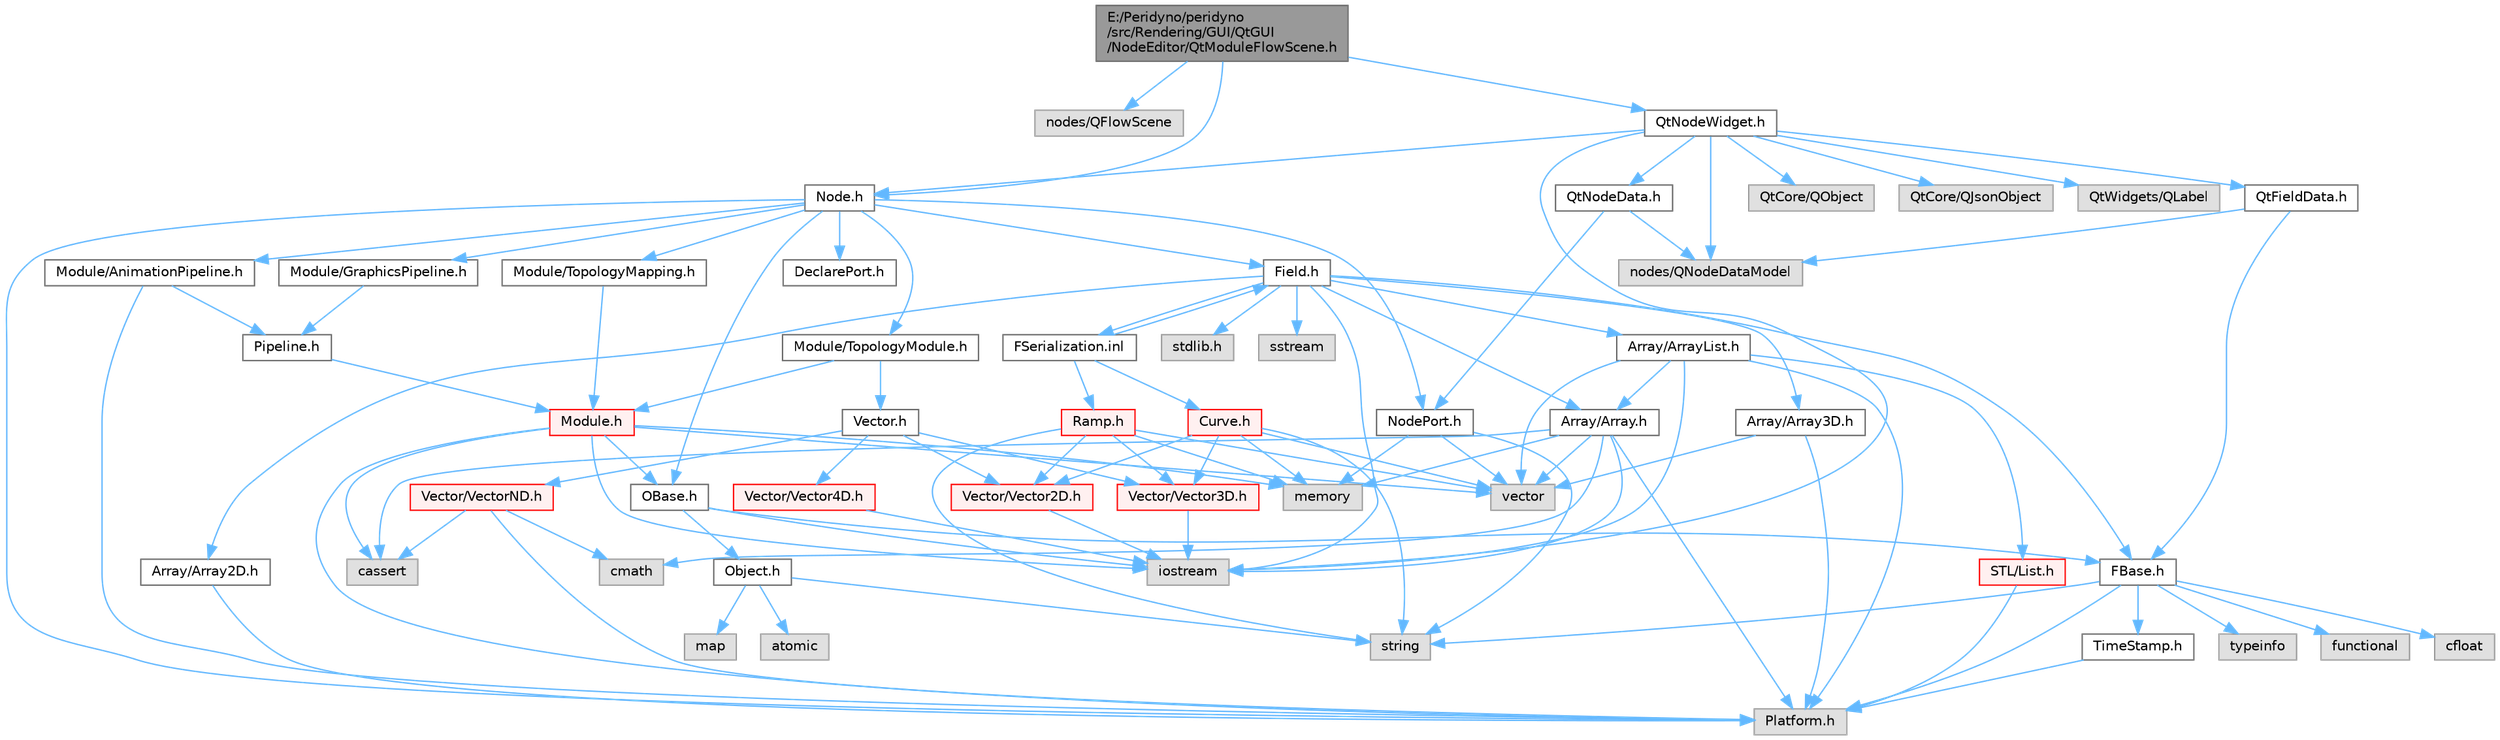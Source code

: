 digraph "E:/Peridyno/peridyno/src/Rendering/GUI/QtGUI/NodeEditor/QtModuleFlowScene.h"
{
 // LATEX_PDF_SIZE
  bgcolor="transparent";
  edge [fontname=Helvetica,fontsize=10,labelfontname=Helvetica,labelfontsize=10];
  node [fontname=Helvetica,fontsize=10,shape=box,height=0.2,width=0.4];
  Node1 [id="Node000001",label="E:/Peridyno/peridyno\l/src/Rendering/GUI/QtGUI\l/NodeEditor/QtModuleFlowScene.h",height=0.2,width=0.4,color="gray40", fillcolor="grey60", style="filled", fontcolor="black",tooltip=" "];
  Node1 -> Node2 [id="edge1_Node000001_Node000002",color="steelblue1",style="solid",tooltip=" "];
  Node2 [id="Node000002",label="nodes/QFlowScene",height=0.2,width=0.4,color="grey60", fillcolor="#E0E0E0", style="filled",tooltip=" "];
  Node1 -> Node3 [id="edge2_Node000001_Node000003",color="steelblue1",style="solid",tooltip=" "];
  Node3 [id="Node000003",label="Node.h",height=0.2,width=0.4,color="grey40", fillcolor="white", style="filled",URL="$_node_8h.html",tooltip=" "];
  Node3 -> Node4 [id="edge3_Node000003_Node000004",color="steelblue1",style="solid",tooltip=" "];
  Node4 [id="Node000004",label="OBase.h",height=0.2,width=0.4,color="grey40", fillcolor="white", style="filled",URL="$_o_base_8h.html",tooltip=" "];
  Node4 -> Node5 [id="edge4_Node000004_Node000005",color="steelblue1",style="solid",tooltip=" "];
  Node5 [id="Node000005",label="iostream",height=0.2,width=0.4,color="grey60", fillcolor="#E0E0E0", style="filled",tooltip=" "];
  Node4 -> Node6 [id="edge5_Node000004_Node000006",color="steelblue1",style="solid",tooltip=" "];
  Node6 [id="Node000006",label="FBase.h",height=0.2,width=0.4,color="grey40", fillcolor="white", style="filled",URL="$_f_base_8h.html",tooltip=" "];
  Node6 -> Node7 [id="edge6_Node000006_Node000007",color="steelblue1",style="solid",tooltip=" "];
  Node7 [id="Node000007",label="Platform.h",height=0.2,width=0.4,color="grey60", fillcolor="#E0E0E0", style="filled",tooltip=" "];
  Node6 -> Node8 [id="edge7_Node000006_Node000008",color="steelblue1",style="solid",tooltip=" "];
  Node8 [id="Node000008",label="TimeStamp.h",height=0.2,width=0.4,color="grey40", fillcolor="white", style="filled",URL="$_time_stamp_8h.html",tooltip=" "];
  Node8 -> Node7 [id="edge8_Node000008_Node000007",color="steelblue1",style="solid",tooltip=" "];
  Node6 -> Node9 [id="edge9_Node000006_Node000009",color="steelblue1",style="solid",tooltip=" "];
  Node9 [id="Node000009",label="typeinfo",height=0.2,width=0.4,color="grey60", fillcolor="#E0E0E0", style="filled",tooltip=" "];
  Node6 -> Node10 [id="edge10_Node000006_Node000010",color="steelblue1",style="solid",tooltip=" "];
  Node10 [id="Node000010",label="string",height=0.2,width=0.4,color="grey60", fillcolor="#E0E0E0", style="filled",tooltip=" "];
  Node6 -> Node11 [id="edge11_Node000006_Node000011",color="steelblue1",style="solid",tooltip=" "];
  Node11 [id="Node000011",label="functional",height=0.2,width=0.4,color="grey60", fillcolor="#E0E0E0", style="filled",tooltip=" "];
  Node6 -> Node12 [id="edge12_Node000006_Node000012",color="steelblue1",style="solid",tooltip=" "];
  Node12 [id="Node000012",label="cfloat",height=0.2,width=0.4,color="grey60", fillcolor="#E0E0E0", style="filled",tooltip=" "];
  Node4 -> Node13 [id="edge13_Node000004_Node000013",color="steelblue1",style="solid",tooltip=" "];
  Node13 [id="Node000013",label="Object.h",height=0.2,width=0.4,color="grey40", fillcolor="white", style="filled",URL="$_object_8h.html",tooltip=" "];
  Node13 -> Node10 [id="edge14_Node000013_Node000010",color="steelblue1",style="solid",tooltip=" "];
  Node13 -> Node14 [id="edge15_Node000013_Node000014",color="steelblue1",style="solid",tooltip=" "];
  Node14 [id="Node000014",label="atomic",height=0.2,width=0.4,color="grey60", fillcolor="#E0E0E0", style="filled",tooltip=" "];
  Node13 -> Node15 [id="edge16_Node000013_Node000015",color="steelblue1",style="solid",tooltip=" "];
  Node15 [id="Node000015",label="map",height=0.2,width=0.4,color="grey60", fillcolor="#E0E0E0", style="filled",tooltip=" "];
  Node3 -> Node16 [id="edge17_Node000003_Node000016",color="steelblue1",style="solid",tooltip=" "];
  Node16 [id="Node000016",label="Field.h",height=0.2,width=0.4,color="grey40", fillcolor="white", style="filled",URL="$_field_8h.html",tooltip=" "];
  Node16 -> Node5 [id="edge18_Node000016_Node000005",color="steelblue1",style="solid",tooltip=" "];
  Node16 -> Node17 [id="edge19_Node000016_Node000017",color="steelblue1",style="solid",tooltip=" "];
  Node17 [id="Node000017",label="stdlib.h",height=0.2,width=0.4,color="grey60", fillcolor="#E0E0E0", style="filled",tooltip=" "];
  Node16 -> Node18 [id="edge20_Node000016_Node000018",color="steelblue1",style="solid",tooltip=" "];
  Node18 [id="Node000018",label="sstream",height=0.2,width=0.4,color="grey60", fillcolor="#E0E0E0", style="filled",tooltip=" "];
  Node16 -> Node6 [id="edge21_Node000016_Node000006",color="steelblue1",style="solid",tooltip=" "];
  Node16 -> Node19 [id="edge22_Node000016_Node000019",color="steelblue1",style="solid",tooltip=" "];
  Node19 [id="Node000019",label="Array/Array.h",height=0.2,width=0.4,color="grey40", fillcolor="white", style="filled",URL="$_array_8h.html",tooltip=" "];
  Node19 -> Node7 [id="edge23_Node000019_Node000007",color="steelblue1",style="solid",tooltip=" "];
  Node19 -> Node20 [id="edge24_Node000019_Node000020",color="steelblue1",style="solid",tooltip=" "];
  Node20 [id="Node000020",label="cassert",height=0.2,width=0.4,color="grey60", fillcolor="#E0E0E0", style="filled",tooltip=" "];
  Node19 -> Node21 [id="edge25_Node000019_Node000021",color="steelblue1",style="solid",tooltip=" "];
  Node21 [id="Node000021",label="vector",height=0.2,width=0.4,color="grey60", fillcolor="#E0E0E0", style="filled",tooltip=" "];
  Node19 -> Node5 [id="edge26_Node000019_Node000005",color="steelblue1",style="solid",tooltip=" "];
  Node19 -> Node22 [id="edge27_Node000019_Node000022",color="steelblue1",style="solid",tooltip=" "];
  Node22 [id="Node000022",label="memory",height=0.2,width=0.4,color="grey60", fillcolor="#E0E0E0", style="filled",tooltip=" "];
  Node19 -> Node23 [id="edge28_Node000019_Node000023",color="steelblue1",style="solid",tooltip=" "];
  Node23 [id="Node000023",label="cmath",height=0.2,width=0.4,color="grey60", fillcolor="#E0E0E0", style="filled",tooltip=" "];
  Node16 -> Node24 [id="edge29_Node000016_Node000024",color="steelblue1",style="solid",tooltip=" "];
  Node24 [id="Node000024",label="Array/Array2D.h",height=0.2,width=0.4,color="grey40", fillcolor="white", style="filled",URL="$_array2_d_8h.html",tooltip=" "];
  Node24 -> Node7 [id="edge30_Node000024_Node000007",color="steelblue1",style="solid",tooltip=" "];
  Node16 -> Node25 [id="edge31_Node000016_Node000025",color="steelblue1",style="solid",tooltip=" "];
  Node25 [id="Node000025",label="Array/Array3D.h",height=0.2,width=0.4,color="grey40", fillcolor="white", style="filled",URL="$_array3_d_8h.html",tooltip=" "];
  Node25 -> Node7 [id="edge32_Node000025_Node000007",color="steelblue1",style="solid",tooltip=" "];
  Node25 -> Node21 [id="edge33_Node000025_Node000021",color="steelblue1",style="solid",tooltip=" "];
  Node16 -> Node26 [id="edge34_Node000016_Node000026",color="steelblue1",style="solid",tooltip=" "];
  Node26 [id="Node000026",label="Array/ArrayList.h",height=0.2,width=0.4,color="grey40", fillcolor="white", style="filled",URL="$_array_list_8h.html",tooltip=" "];
  Node26 -> Node21 [id="edge35_Node000026_Node000021",color="steelblue1",style="solid",tooltip=" "];
  Node26 -> Node5 [id="edge36_Node000026_Node000005",color="steelblue1",style="solid",tooltip=" "];
  Node26 -> Node7 [id="edge37_Node000026_Node000007",color="steelblue1",style="solid",tooltip=" "];
  Node26 -> Node27 [id="edge38_Node000026_Node000027",color="steelblue1",style="solid",tooltip=" "];
  Node27 [id="Node000027",label="STL/List.h",height=0.2,width=0.4,color="red", fillcolor="#FFF0F0", style="filled",URL="$_list_8h.html",tooltip=" "];
  Node27 -> Node7 [id="edge39_Node000027_Node000007",color="steelblue1",style="solid",tooltip=" "];
  Node26 -> Node19 [id="edge40_Node000026_Node000019",color="steelblue1",style="solid",tooltip=" "];
  Node16 -> Node67 [id="edge41_Node000016_Node000067",color="steelblue1",style="solid",tooltip=" "];
  Node67 [id="Node000067",label="FSerialization.inl",height=0.2,width=0.4,color="grey40", fillcolor="white", style="filled",URL="$_f_serialization_8inl.html",tooltip=" "];
  Node67 -> Node16 [id="edge42_Node000067_Node000016",color="steelblue1",style="solid",tooltip=" "];
  Node67 -> Node68 [id="edge43_Node000067_Node000068",color="steelblue1",style="solid",tooltip=" "];
  Node68 [id="Node000068",label="Ramp.h",height=0.2,width=0.4,color="red", fillcolor="#FFF0F0", style="filled",URL="$_ramp_8h.html",tooltip=" "];
  Node68 -> Node21 [id="edge44_Node000068_Node000021",color="steelblue1",style="solid",tooltip=" "];
  Node68 -> Node22 [id="edge45_Node000068_Node000022",color="steelblue1",style="solid",tooltip=" "];
  Node68 -> Node10 [id="edge46_Node000068_Node000010",color="steelblue1",style="solid",tooltip=" "];
  Node68 -> Node32 [id="edge47_Node000068_Node000032",color="steelblue1",style="solid",tooltip=" "];
  Node32 [id="Node000032",label="Vector/Vector2D.h",height=0.2,width=0.4,color="red", fillcolor="#FFF0F0", style="filled",URL="$_vector2_d_8h.html",tooltip=" "];
  Node32 -> Node5 [id="edge48_Node000032_Node000005",color="steelblue1",style="solid",tooltip=" "];
  Node68 -> Node38 [id="edge49_Node000068_Node000038",color="steelblue1",style="solid",tooltip=" "];
  Node38 [id="Node000038",label="Vector/Vector3D.h",height=0.2,width=0.4,color="red", fillcolor="#FFF0F0", style="filled",URL="$_vector3_d_8h.html",tooltip=" "];
  Node38 -> Node5 [id="edge50_Node000038_Node000005",color="steelblue1",style="solid",tooltip=" "];
  Node67 -> Node70 [id="edge51_Node000067_Node000070",color="steelblue1",style="solid",tooltip=" "];
  Node70 [id="Node000070",label="Curve.h",height=0.2,width=0.4,color="red", fillcolor="#FFF0F0", style="filled",URL="$_curve_8h.html",tooltip=" "];
  Node70 -> Node21 [id="edge52_Node000070_Node000021",color="steelblue1",style="solid",tooltip=" "];
  Node70 -> Node22 [id="edge53_Node000070_Node000022",color="steelblue1",style="solid",tooltip=" "];
  Node70 -> Node10 [id="edge54_Node000070_Node000010",color="steelblue1",style="solid",tooltip=" "];
  Node70 -> Node32 [id="edge55_Node000070_Node000032",color="steelblue1",style="solid",tooltip=" "];
  Node70 -> Node38 [id="edge56_Node000070_Node000038",color="steelblue1",style="solid",tooltip=" "];
  Node3 -> Node7 [id="edge57_Node000003_Node000007",color="steelblue1",style="solid",tooltip=" "];
  Node3 -> Node71 [id="edge58_Node000003_Node000071",color="steelblue1",style="solid",tooltip=" "];
  Node71 [id="Node000071",label="DeclarePort.h",height=0.2,width=0.4,color="grey40", fillcolor="white", style="filled",URL="$_declare_port_8h.html",tooltip=" "];
  Node3 -> Node72 [id="edge59_Node000003_Node000072",color="steelblue1",style="solid",tooltip=" "];
  Node72 [id="Node000072",label="NodePort.h",height=0.2,width=0.4,color="grey40", fillcolor="white", style="filled",URL="$_node_port_8h.html",tooltip=" "];
  Node72 -> Node10 [id="edge60_Node000072_Node000010",color="steelblue1",style="solid",tooltip=" "];
  Node72 -> Node21 [id="edge61_Node000072_Node000021",color="steelblue1",style="solid",tooltip=" "];
  Node72 -> Node22 [id="edge62_Node000072_Node000022",color="steelblue1",style="solid",tooltip=" "];
  Node3 -> Node73 [id="edge63_Node000003_Node000073",color="steelblue1",style="solid",tooltip=" "];
  Node73 [id="Node000073",label="Module/TopologyModule.h",height=0.2,width=0.4,color="grey40", fillcolor="white", style="filled",URL="$_topology_module_8h.html",tooltip=" "];
  Node73 -> Node31 [id="edge64_Node000073_Node000031",color="steelblue1",style="solid",tooltip=" "];
  Node31 [id="Node000031",label="Vector.h",height=0.2,width=0.4,color="grey40", fillcolor="white", style="filled",URL="$_vector_8h.html",tooltip=" "];
  Node31 -> Node32 [id="edge65_Node000031_Node000032",color="steelblue1",style="solid",tooltip=" "];
  Node31 -> Node38 [id="edge66_Node000031_Node000038",color="steelblue1",style="solid",tooltip=" "];
  Node31 -> Node41 [id="edge67_Node000031_Node000041",color="steelblue1",style="solid",tooltip=" "];
  Node41 [id="Node000041",label="Vector/Vector4D.h",height=0.2,width=0.4,color="red", fillcolor="#FFF0F0", style="filled",URL="$_vector4_d_8h.html",tooltip=" "];
  Node41 -> Node5 [id="edge68_Node000041_Node000005",color="steelblue1",style="solid",tooltip=" "];
  Node31 -> Node44 [id="edge69_Node000031_Node000044",color="steelblue1",style="solid",tooltip=" "];
  Node44 [id="Node000044",label="Vector/VectorND.h",height=0.2,width=0.4,color="red", fillcolor="#FFF0F0", style="filled",URL="$_vector_n_d_8h.html",tooltip=" "];
  Node44 -> Node23 [id="edge70_Node000044_Node000023",color="steelblue1",style="solid",tooltip=" "];
  Node44 -> Node20 [id="edge71_Node000044_Node000020",color="steelblue1",style="solid",tooltip=" "];
  Node44 -> Node7 [id="edge72_Node000044_Node000007",color="steelblue1",style="solid",tooltip=" "];
  Node73 -> Node74 [id="edge73_Node000073_Node000074",color="steelblue1",style="solid",tooltip=" "];
  Node74 [id="Node000074",label="Module.h",height=0.2,width=0.4,color="red", fillcolor="#FFF0F0", style="filled",URL="$_module_8h.html",tooltip=" "];
  Node74 -> Node7 [id="edge74_Node000074_Node000007",color="steelblue1",style="solid",tooltip=" "];
  Node74 -> Node22 [id="edge75_Node000074_Node000022",color="steelblue1",style="solid",tooltip=" "];
  Node74 -> Node21 [id="edge76_Node000074_Node000021",color="steelblue1",style="solid",tooltip=" "];
  Node74 -> Node20 [id="edge77_Node000074_Node000020",color="steelblue1",style="solid",tooltip=" "];
  Node74 -> Node5 [id="edge78_Node000074_Node000005",color="steelblue1",style="solid",tooltip=" "];
  Node74 -> Node4 [id="edge79_Node000074_Node000004",color="steelblue1",style="solid",tooltip=" "];
  Node3 -> Node93 [id="edge80_Node000003_Node000093",color="steelblue1",style="solid",tooltip=" "];
  Node93 [id="Node000093",label="Module/TopologyMapping.h",height=0.2,width=0.4,color="grey40", fillcolor="white", style="filled",URL="$_topology_mapping_8h.html",tooltip=" "];
  Node93 -> Node74 [id="edge81_Node000093_Node000074",color="steelblue1",style="solid",tooltip=" "];
  Node3 -> Node94 [id="edge82_Node000003_Node000094",color="steelblue1",style="solid",tooltip=" "];
  Node94 [id="Node000094",label="Module/AnimationPipeline.h",height=0.2,width=0.4,color="grey40", fillcolor="white", style="filled",URL="$_animation_pipeline_8h.html",tooltip=" "];
  Node94 -> Node95 [id="edge83_Node000094_Node000095",color="steelblue1",style="solid",tooltip=" "];
  Node95 [id="Node000095",label="Pipeline.h",height=0.2,width=0.4,color="grey40", fillcolor="white", style="filled",URL="$_pipeline_8h.html",tooltip=" "];
  Node95 -> Node74 [id="edge84_Node000095_Node000074",color="steelblue1",style="solid",tooltip=" "];
  Node94 -> Node7 [id="edge85_Node000094_Node000007",color="steelblue1",style="solid",tooltip=" "];
  Node3 -> Node96 [id="edge86_Node000003_Node000096",color="steelblue1",style="solid",tooltip=" "];
  Node96 [id="Node000096",label="Module/GraphicsPipeline.h",height=0.2,width=0.4,color="grey40", fillcolor="white", style="filled",URL="$_graphics_pipeline_8h.html",tooltip=" "];
  Node96 -> Node95 [id="edge87_Node000096_Node000095",color="steelblue1",style="solid",tooltip=" "];
  Node1 -> Node97 [id="edge88_Node000001_Node000097",color="steelblue1",style="solid",tooltip=" "];
  Node97 [id="Node000097",label="QtNodeWidget.h",height=0.2,width=0.4,color="grey40", fillcolor="white", style="filled",URL="$_qt_node_widget_8h.html",tooltip=" "];
  Node97 -> Node98 [id="edge89_Node000097_Node000098",color="steelblue1",style="solid",tooltip=" "];
  Node98 [id="Node000098",label="QtCore/QObject",height=0.2,width=0.4,color="grey60", fillcolor="#E0E0E0", style="filled",tooltip=" "];
  Node97 -> Node99 [id="edge90_Node000097_Node000099",color="steelblue1",style="solid",tooltip=" "];
  Node99 [id="Node000099",label="QtCore/QJsonObject",height=0.2,width=0.4,color="grey60", fillcolor="#E0E0E0", style="filled",tooltip=" "];
  Node97 -> Node100 [id="edge91_Node000097_Node000100",color="steelblue1",style="solid",tooltip=" "];
  Node100 [id="Node000100",label="QtWidgets/QLabel",height=0.2,width=0.4,color="grey60", fillcolor="#E0E0E0", style="filled",tooltip=" "];
  Node97 -> Node101 [id="edge92_Node000097_Node000101",color="steelblue1",style="solid",tooltip=" "];
  Node101 [id="Node000101",label="nodes/QNodeDataModel",height=0.2,width=0.4,color="grey60", fillcolor="#E0E0E0", style="filled",tooltip=" "];
  Node97 -> Node3 [id="edge93_Node000097_Node000003",color="steelblue1",style="solid",tooltip=" "];
  Node97 -> Node102 [id="edge94_Node000097_Node000102",color="steelblue1",style="solid",tooltip=" "];
  Node102 [id="Node000102",label="QtNodeData.h",height=0.2,width=0.4,color="grey40", fillcolor="white", style="filled",URL="$_qt_node_data_8h.html",tooltip=" "];
  Node102 -> Node101 [id="edge95_Node000102_Node000101",color="steelblue1",style="solid",tooltip=" "];
  Node102 -> Node72 [id="edge96_Node000102_Node000072",color="steelblue1",style="solid",tooltip=" "];
  Node97 -> Node103 [id="edge97_Node000097_Node000103",color="steelblue1",style="solid",tooltip=" "];
  Node103 [id="Node000103",label="QtFieldData.h",height=0.2,width=0.4,color="grey40", fillcolor="white", style="filled",URL="$_qt_field_data_8h.html",tooltip=" "];
  Node103 -> Node101 [id="edge98_Node000103_Node000101",color="steelblue1",style="solid",tooltip=" "];
  Node103 -> Node6 [id="edge99_Node000103_Node000006",color="steelblue1",style="solid",tooltip=" "];
  Node97 -> Node5 [id="edge100_Node000097_Node000005",color="steelblue1",style="solid",tooltip=" "];
}
